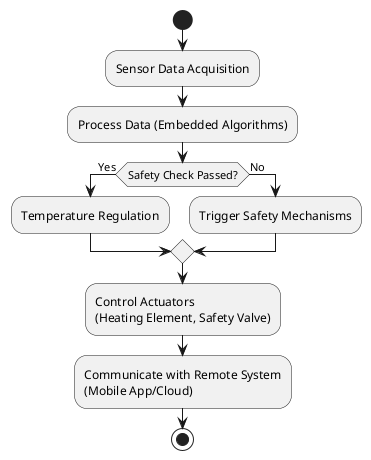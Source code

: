@startuml
start
:Sensor Data Acquisition;
:Process Data (Embedded Algorithms);
if (Safety Check Passed?) then (Yes)
    :Temperature Regulation;
else (No)
    :Trigger Safety Mechanisms;
endif
:Control Actuators\n(Heating Element, Safety Valve);
:Communicate with Remote System\n(Mobile App/Cloud);
stop
@enduml
